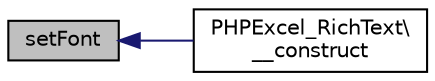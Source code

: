 digraph "setFont"
{
  edge [fontname="Helvetica",fontsize="10",labelfontname="Helvetica",labelfontsize="10"];
  node [fontname="Helvetica",fontsize="10",shape=record];
  rankdir="LR";
  Node11 [label="setFont",height=0.2,width=0.4,color="black", fillcolor="grey75", style="filled", fontcolor="black"];
  Node11 -> Node12 [dir="back",color="midnightblue",fontsize="10",style="solid",fontname="Helvetica"];
  Node12 [label="PHPExcel_RichText\\\l__construct",height=0.2,width=0.4,color="black", fillcolor="white", style="filled",URL="$class_p_h_p_excel___rich_text.html#abf9fa8698b55b4289d38a22bfe134d5f"];
}
